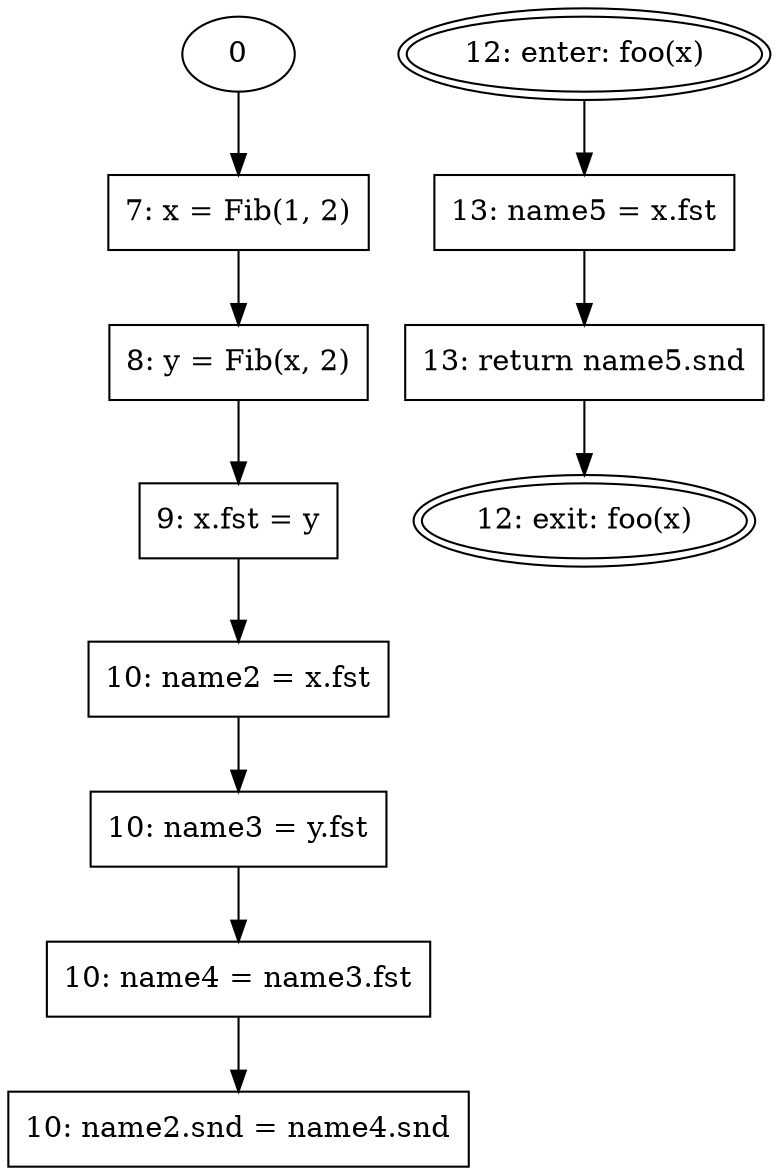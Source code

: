 // Control Flow Graph
digraph {
	1 [label="7: x = Fib(1, 2)" peripheries=1 shape=rectangle]
	0 -> 1
	2 [label="8: y = Fib(x, 2)" peripheries=1 shape=rectangle]
	1 -> 2
	3 [label="9: x.fst = y" peripheries=1 shape=rectangle]
	2 -> 3
	4 [label="10: name2 = x.fst" peripheries=1 shape=rectangle]
	3 -> 4
	5 [label="10: name3 = y.fst" peripheries=1 shape=rectangle]
	4 -> 5
	6 [label="10: name4 = name3.fst" peripheries=1 shape=rectangle]
	5 -> 6
	7 [label="10: name2.snd = name4.snd" peripheries=1 shape=rectangle]
	6 -> 7
	8 [label="12: enter: foo(x)" peripheries=2 shape=oval]
	9 [label="12: exit: foo(x)" peripheries=2 shape=oval]
	11 -> 9
	10 [label="13: name5 = x.fst" peripheries=1 shape=rectangle]
	8 -> 10
	11 [label="13: return name5.snd" peripheries=1 shape=rectangle]
	10 -> 11
}
